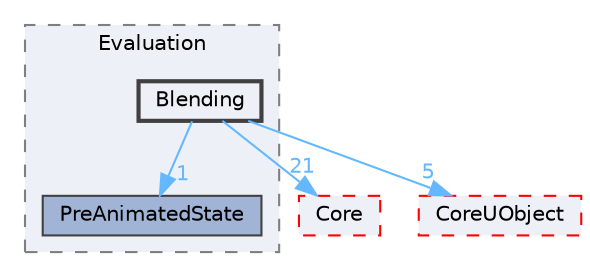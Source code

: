 digraph "Blending"
{
 // INTERACTIVE_SVG=YES
 // LATEX_PDF_SIZE
  bgcolor="transparent";
  edge [fontname=Helvetica,fontsize=10,labelfontname=Helvetica,labelfontsize=10];
  node [fontname=Helvetica,fontsize=10,shape=box,height=0.2,width=0.4];
  compound=true
  subgraph clusterdir_ad9db97873ecde8366165bafb7255980 {
    graph [ bgcolor="#edf0f7", pencolor="grey50", label="Evaluation", fontname=Helvetica,fontsize=10 style="filled,dashed", URL="dir_ad9db97873ecde8366165bafb7255980.html",tooltip=""]
  dir_9156de98903f3f1d42f0b7c50884d47d [label="PreAnimatedState", fillcolor="#a2b4d6", color="grey25", style="filled", URL="dir_9156de98903f3f1d42f0b7c50884d47d.html",tooltip=""];
  dir_4f81605bbde44219a0a22ef4b0421e91 [label="Blending", fillcolor="#edf0f7", color="grey25", style="filled,bold", URL="dir_4f81605bbde44219a0a22ef4b0421e91.html",tooltip=""];
  }
  dir_0e6cddcc9caa1238c7f3774224afaa45 [label="Core", fillcolor="#edf0f7", color="red", style="filled,dashed", URL="dir_0e6cddcc9caa1238c7f3774224afaa45.html",tooltip=""];
  dir_4c499e5e32e2b4479ad7e552df73eeae [label="CoreUObject", fillcolor="#edf0f7", color="red", style="filled,dashed", URL="dir_4c499e5e32e2b4479ad7e552df73eeae.html",tooltip=""];
  dir_4f81605bbde44219a0a22ef4b0421e91->dir_0e6cddcc9caa1238c7f3774224afaa45 [headlabel="21", labeldistance=1.5 headhref="dir_000098_000266.html" href="dir_000098_000266.html" color="steelblue1" fontcolor="steelblue1"];
  dir_4f81605bbde44219a0a22ef4b0421e91->dir_4c499e5e32e2b4479ad7e552df73eeae [headlabel="5", labeldistance=1.5 headhref="dir_000098_000268.html" href="dir_000098_000268.html" color="steelblue1" fontcolor="steelblue1"];
  dir_4f81605bbde44219a0a22ef4b0421e91->dir_9156de98903f3f1d42f0b7c50884d47d [headlabel="1", labeldistance=1.5 headhref="dir_000098_000764.html" href="dir_000098_000764.html" color="steelblue1" fontcolor="steelblue1"];
}
